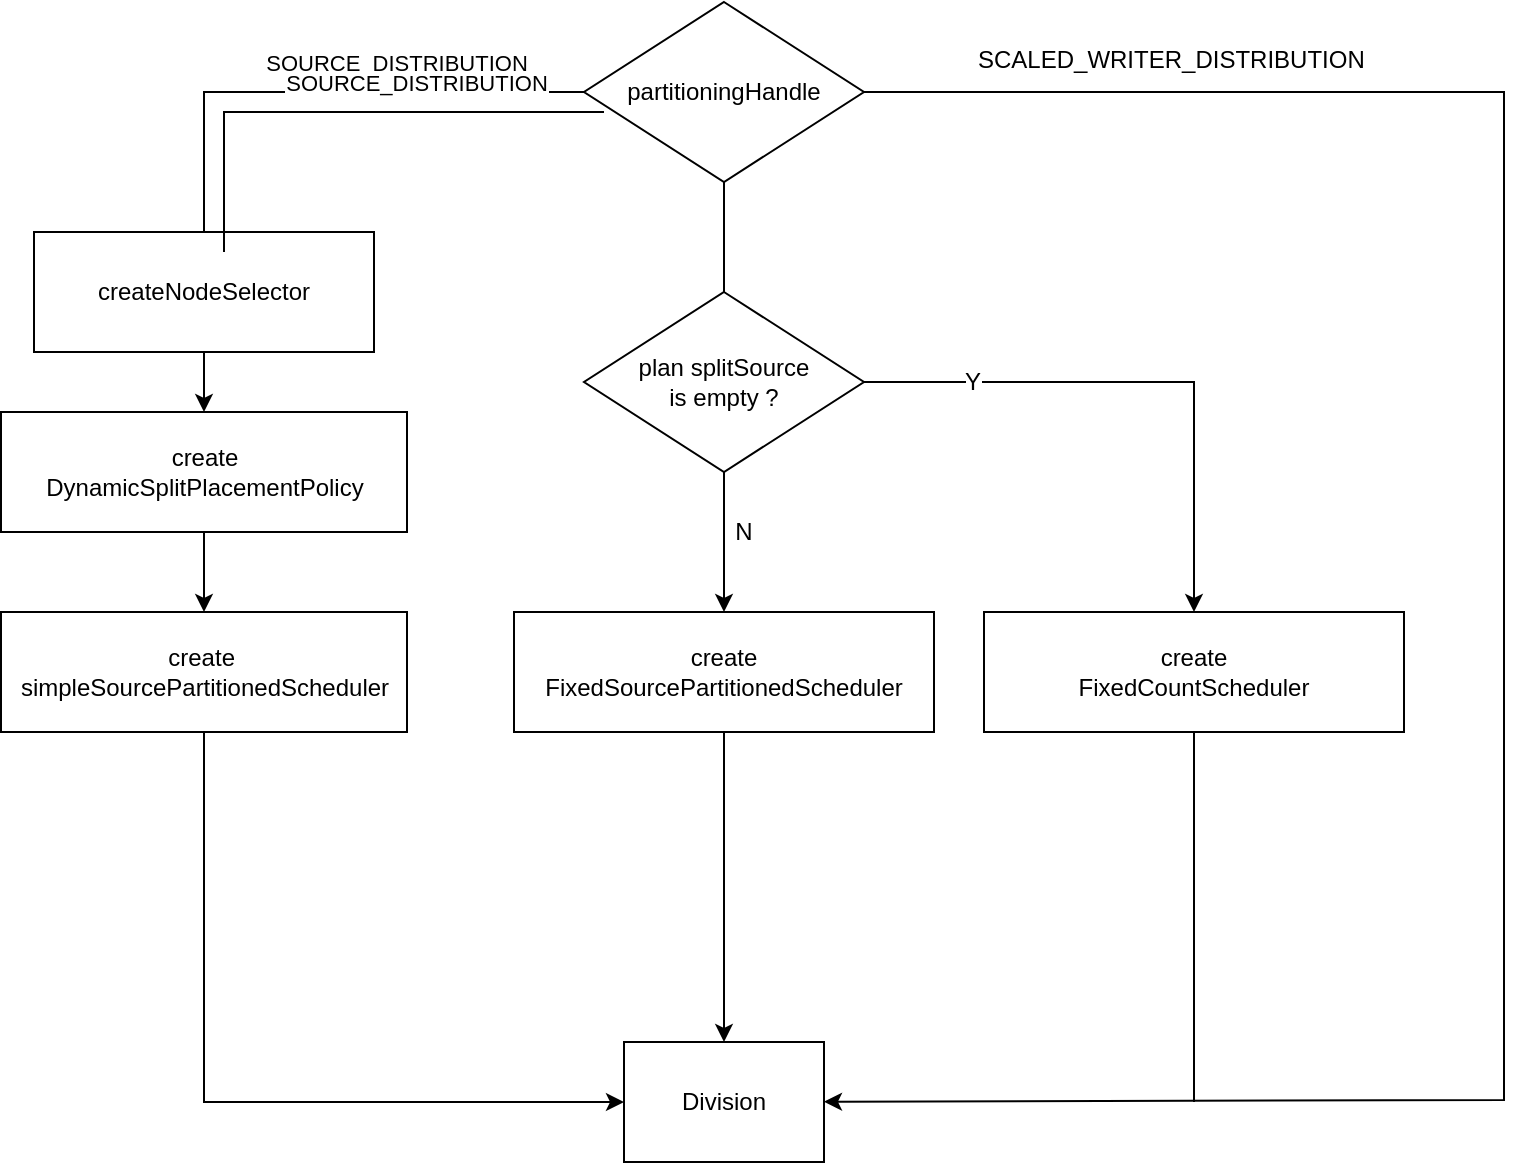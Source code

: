 <mxfile version="12.1.0" type="github" pages="1"><diagram id="IUXzHtW_R0PJzRLwc07r" name="Page-1"><mxGraphModel dx="1426" dy="694" grid="1" gridSize="10" guides="1" tooltips="1" connect="1" arrows="1" fold="1" page="1" pageScale="1" pageWidth="2339" pageHeight="3300" math="0" shadow="0"><root><mxCell id="0"/><mxCell id="1" parent="0"/><mxCell id="SPzI8nF-dsDxfP2UtwFZ-1" value="partitioningHandle" style="rhombus;whiteSpace=wrap;html=1;" vertex="1" parent="1"><mxGeometry x="380" y="200" width="140" height="90" as="geometry"/></mxCell><mxCell id="SPzI8nF-dsDxfP2UtwFZ-11" value="Division" style="whiteSpace=wrap;html=1;align=center;verticalAlign=middle;container=1;recursiveResize=0;treeFolding=1;treeMoving=1;" vertex="1" parent="1"><mxGeometry x="400" y="720" width="100" height="60" as="geometry"/></mxCell><mxCell id="SPzI8nF-dsDxfP2UtwFZ-12" value="" style="edgeStyle=elbowEdgeStyle;elbow=vertical;startArrow=none;endArrow=none;rounded=0;exitX=0.5;exitY=1;exitDx=0;exitDy=0;" edge="1" parent="1" source="SPzI8nF-dsDxfP2UtwFZ-1"><mxGeometry relative="1" as="geometry"><mxPoint x="680" y="280" as="sourcePoint"/><mxPoint x="450" y="360" as="targetPoint"/></mxGeometry></mxCell><mxCell id="SPzI8nF-dsDxfP2UtwFZ-15" value="createNodeSelector" style="whiteSpace=wrap;html=1;align=center;verticalAlign=middle;container=1;recursiveResize=0;treeFolding=1;treeMoving=1;" vertex="1" parent="1"><mxGeometry x="105" y="315" width="170" height="60" as="geometry"/></mxCell><mxCell id="SPzI8nF-dsDxfP2UtwFZ-16" value="SOURCE_DISTRIBUTION" style="edgeStyle=elbowEdgeStyle;elbow=vertical;startArrow=none;endArrow=none;rounded=0;exitX=0;exitY=0.5;exitDx=0;exitDy=0;" edge="1" target="SPzI8nF-dsDxfP2UtwFZ-15" parent="1" source="SPzI8nF-dsDxfP2UtwFZ-1"><mxGeometry x="-0.28" y="-15" relative="1" as="geometry"><mxPoint x="330" y="245" as="sourcePoint"/><Array as="points"><mxPoint x="190" y="245"/></Array><mxPoint as="offset"/></mxGeometry></mxCell><mxCell id="SPzI8nF-dsDxfP2UtwFZ-22" value="" style="edgeStyle=none;rounded=0;orthogonalLoop=1;jettySize=auto;html=1;" edge="1" parent="1" source="SPzI8nF-dsDxfP2UtwFZ-18" target="SPzI8nF-dsDxfP2UtwFZ-21"><mxGeometry relative="1" as="geometry"/></mxCell><mxCell id="SPzI8nF-dsDxfP2UtwFZ-18" value="create&lt;br&gt;DynamicSplitPlacementPolicy" style="whiteSpace=wrap;html=1;align=center;verticalAlign=middle;container=1;recursiveResize=0;treeFolding=1;treeMoving=1;" vertex="1" parent="1"><mxGeometry x="88.5" y="405" width="203" height="60" as="geometry"/></mxCell><mxCell id="SPzI8nF-dsDxfP2UtwFZ-21" value="create&amp;nbsp;&lt;br&gt;simpleSourcePartitionedScheduler" style="whiteSpace=wrap;html=1;align=center;verticalAlign=middle;container=1;recursiveResize=0;treeFolding=1;treeMoving=1;" vertex="1" parent="1"><mxGeometry x="88.5" y="505" width="203" height="60" as="geometry"/></mxCell><mxCell id="SPzI8nF-dsDxfP2UtwFZ-23" value="SCALED_WRITER_DISTRIBUTION" style="text;html=1;rotation=0;" vertex="1" parent="1"><mxGeometry x="575" y="215" width="220" height="30" as="geometry"/></mxCell><mxCell id="SPzI8nF-dsDxfP2UtwFZ-25" value="" style="edgeStyle=none;rounded=0;orthogonalLoop=1;jettySize=auto;html=1;exitX=0.5;exitY=1;exitDx=0;exitDy=0;entryX=0.5;entryY=0;entryDx=0;entryDy=0;" edge="1" parent="1" source="SPzI8nF-dsDxfP2UtwFZ-15" target="SPzI8nF-dsDxfP2UtwFZ-18"><mxGeometry relative="1" as="geometry"><mxPoint x="270" y="560" as="sourcePoint"/><mxPoint x="270" y="630" as="targetPoint"/></mxGeometry></mxCell><mxCell id="SPzI8nF-dsDxfP2UtwFZ-28" value="" style="edgeStyle=none;rounded=0;orthogonalLoop=1;jettySize=auto;html=1;exitX=0.5;exitY=1;exitDx=0;exitDy=0;entryX=0;entryY=0.5;entryDx=0;entryDy=0;" edge="1" parent="1" source="SPzI8nF-dsDxfP2UtwFZ-21" target="SPzI8nF-dsDxfP2UtwFZ-11"><mxGeometry relative="1" as="geometry"><mxPoint x="280" y="840" as="sourcePoint"/><mxPoint x="330" y="850" as="targetPoint"/><Array as="points"><mxPoint x="190" y="750"/></Array></mxGeometry></mxCell><mxCell id="SPzI8nF-dsDxfP2UtwFZ-30" value="plan splitSource&lt;br&gt;is empty ?" style="rhombus;whiteSpace=wrap;html=1;" vertex="1" parent="1"><mxGeometry x="380" y="345" width="140" height="90" as="geometry"/></mxCell><mxCell id="SPzI8nF-dsDxfP2UtwFZ-31" value="create&lt;br&gt;FixedSourcePartitionedScheduler" style="whiteSpace=wrap;html=1;align=center;verticalAlign=middle;container=1;recursiveResize=0;treeFolding=1;treeMoving=1;" vertex="1" parent="1"><mxGeometry x="345" y="505" width="210" height="60" as="geometry"/></mxCell><mxCell id="SPzI8nF-dsDxfP2UtwFZ-33" value="N" style="text;html=1;strokeColor=none;fillColor=none;align=center;verticalAlign=middle;whiteSpace=wrap;rounded=0;" vertex="1" parent="1"><mxGeometry x="440" y="455" width="40" height="20" as="geometry"/></mxCell><mxCell id="SPzI8nF-dsDxfP2UtwFZ-38" value="" style="edgeStyle=none;rounded=0;orthogonalLoop=1;jettySize=auto;html=1;exitX=0.5;exitY=1;exitDx=0;exitDy=0;" edge="1" parent="1" source="SPzI8nF-dsDxfP2UtwFZ-30" target="SPzI8nF-dsDxfP2UtwFZ-31"><mxGeometry relative="1" as="geometry"><mxPoint x="200" y="475" as="sourcePoint"/><mxPoint x="200" y="515" as="targetPoint"/></mxGeometry></mxCell><mxCell id="SPzI8nF-dsDxfP2UtwFZ-39" value="" style="edgeStyle=none;rounded=0;orthogonalLoop=1;jettySize=auto;html=1;exitX=1;exitY=0.5;exitDx=0;exitDy=0;entryX=0.5;entryY=0;entryDx=0;entryDy=0;" edge="1" parent="1" source="SPzI8nF-dsDxfP2UtwFZ-30" target="SPzI8nF-dsDxfP2UtwFZ-40"><mxGeometry relative="1" as="geometry"><mxPoint x="460" y="445" as="sourcePoint"/><mxPoint x="660" y="390" as="targetPoint"/><Array as="points"><mxPoint x="685" y="390"/></Array></mxGeometry></mxCell><mxCell id="SPzI8nF-dsDxfP2UtwFZ-41" value="Y" style="text;html=1;resizable=0;points=[];align=center;verticalAlign=middle;labelBackgroundColor=#ffffff;" vertex="1" connectable="0" parent="SPzI8nF-dsDxfP2UtwFZ-39"><mxGeometry x="-0.614" relative="1" as="geometry"><mxPoint as="offset"/></mxGeometry></mxCell><mxCell id="SPzI8nF-dsDxfP2UtwFZ-40" value="create&lt;br&gt;FixedCountScheduler" style="whiteSpace=wrap;html=1;align=center;verticalAlign=middle;container=1;recursiveResize=0;treeFolding=1;treeMoving=1;" vertex="1" parent="1"><mxGeometry x="580" y="505" width="210" height="60" as="geometry"/></mxCell><mxCell id="SPzI8nF-dsDxfP2UtwFZ-43" value="" style="edgeStyle=none;rounded=0;orthogonalLoop=1;jettySize=auto;html=1;exitX=0.5;exitY=1;exitDx=0;exitDy=0;entryX=0.5;entryY=0;entryDx=0;entryDy=0;" edge="1" parent="1" source="SPzI8nF-dsDxfP2UtwFZ-31" target="SPzI8nF-dsDxfP2UtwFZ-11"><mxGeometry relative="1" as="geometry"><mxPoint x="460" y="445" as="sourcePoint"/><mxPoint x="460" y="515" as="targetPoint"/></mxGeometry></mxCell><mxCell id="SPzI8nF-dsDxfP2UtwFZ-44" value="" style="edgeStyle=none;rounded=0;orthogonalLoop=1;jettySize=auto;html=1;exitX=1;exitY=0.5;exitDx=0;exitDy=0;" edge="1" parent="1" source="SPzI8nF-dsDxfP2UtwFZ-1" target="SPzI8nF-dsDxfP2UtwFZ-11"><mxGeometry relative="1" as="geometry"><mxPoint x="460" y="575" as="sourcePoint"/><mxPoint x="460" y="730" as="targetPoint"/><Array as="points"><mxPoint x="840" y="245"/><mxPoint x="840" y="749"/></Array></mxGeometry></mxCell><mxCell id="SPzI8nF-dsDxfP2UtwFZ-46" value="SOURCE_DISTRIBUTION" style="edgeStyle=elbowEdgeStyle;elbow=vertical;startArrow=none;endArrow=none;rounded=0;exitX=0;exitY=0.5;exitDx=0;exitDy=0;" edge="1" parent="1"><mxGeometry x="-0.28" y="-15" relative="1" as="geometry"><mxPoint x="390" y="255" as="sourcePoint"/><mxPoint x="200" y="325" as="targetPoint"/><Array as="points"><mxPoint x="200" y="255"/></Array><mxPoint as="offset"/></mxGeometry></mxCell><mxCell id="SPzI8nF-dsDxfP2UtwFZ-47" value="" style="endArrow=none;html=1;entryX=0.5;entryY=1;entryDx=0;entryDy=0;" edge="1" parent="1" target="SPzI8nF-dsDxfP2UtwFZ-40"><mxGeometry width="50" height="50" relative="1" as="geometry"><mxPoint x="685" y="750" as="sourcePoint"/><mxPoint x="680" y="570" as="targetPoint"/></mxGeometry></mxCell></root></mxGraphModel></diagram></mxfile>